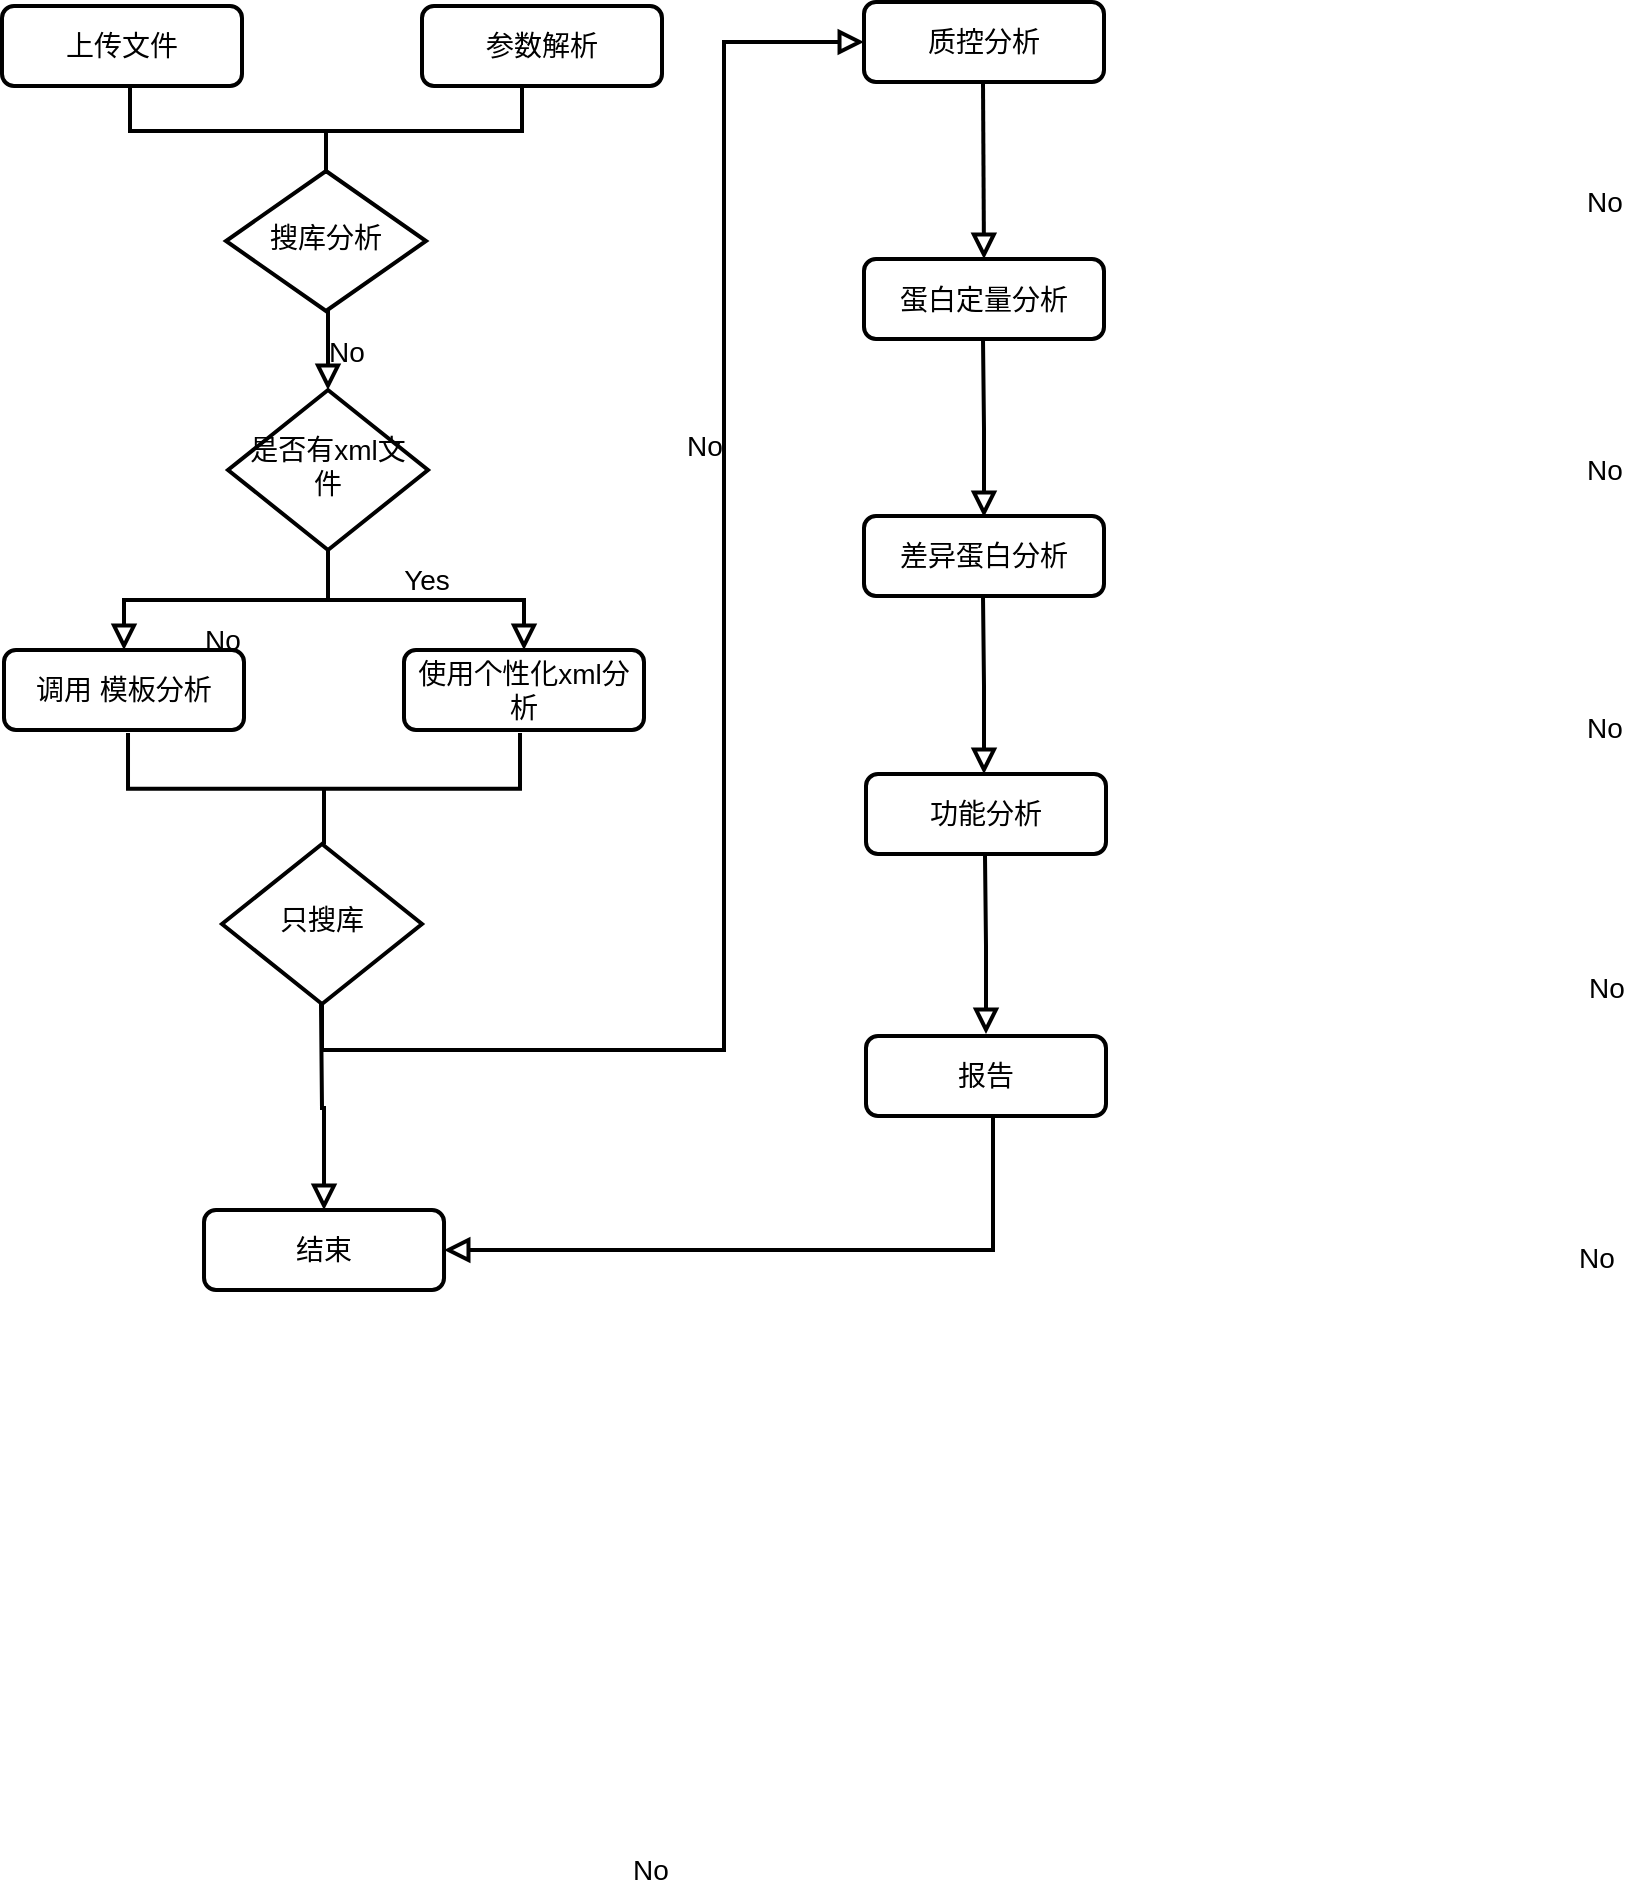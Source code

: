 <mxfile version="24.7.17">
  <diagram id="C5RBs43oDa-KdzZeNtuy" name="Page-1">
    <mxGraphModel dx="1398" dy="821" grid="0" gridSize="10" guides="1" tooltips="1" connect="1" arrows="1" fold="1" page="1" pageScale="1" pageWidth="827" pageHeight="1169" background="#ffffff" math="0" shadow="0">
      <root>
        <mxCell id="WIyWlLk6GJQsqaUBKTNV-0" />
        <mxCell id="WIyWlLk6GJQsqaUBKTNV-1" parent="WIyWlLk6GJQsqaUBKTNV-0" />
        <mxCell id="WIyWlLk6GJQsqaUBKTNV-3" value="参数解析" style="rounded=1;whiteSpace=wrap;html=1;fontSize=14;glass=0;strokeWidth=2;shadow=0;" parent="WIyWlLk6GJQsqaUBKTNV-1" vertex="1">
          <mxGeometry x="219" y="58" width="120" height="40" as="geometry" />
        </mxCell>
        <mxCell id="WIyWlLk6GJQsqaUBKTNV-6" value="搜库分析" style="rhombus;whiteSpace=wrap;html=1;shadow=0;fontFamily=Helvetica;fontSize=14;align=center;strokeWidth=2;spacing=6;spacingTop=-4;" parent="WIyWlLk6GJQsqaUBKTNV-1" vertex="1">
          <mxGeometry x="121" y="140.5" width="100" height="70" as="geometry" />
        </mxCell>
        <mxCell id="WIyWlLk6GJQsqaUBKTNV-8" value="No" style="rounded=0;html=1;jettySize=auto;orthogonalLoop=1;fontSize=14;endArrow=block;endFill=0;endSize=8;strokeWidth=2;shadow=0;labelBackgroundColor=none;edgeStyle=orthogonalEdgeStyle;" parent="WIyWlLk6GJQsqaUBKTNV-1" source="WIyWlLk6GJQsqaUBKTNV-10" target="WIyWlLk6GJQsqaUBKTNV-11" edge="1">
          <mxGeometry x="0.024" y="20" relative="1" as="geometry">
            <mxPoint as="offset" />
          </mxGeometry>
        </mxCell>
        <mxCell id="WIyWlLk6GJQsqaUBKTNV-9" value="Yes" style="edgeStyle=orthogonalEdgeStyle;rounded=0;html=1;jettySize=auto;orthogonalLoop=1;fontSize=14;endArrow=block;endFill=0;endSize=8;strokeWidth=2;shadow=0;labelBackgroundColor=none;" parent="WIyWlLk6GJQsqaUBKTNV-1" source="WIyWlLk6GJQsqaUBKTNV-10" target="WIyWlLk6GJQsqaUBKTNV-12" edge="1">
          <mxGeometry y="10" relative="1" as="geometry">
            <mxPoint as="offset" />
          </mxGeometry>
        </mxCell>
        <mxCell id="WIyWlLk6GJQsqaUBKTNV-10" value="是否有xml文件" style="rhombus;whiteSpace=wrap;html=1;shadow=0;fontFamily=Helvetica;fontSize=14;align=center;strokeWidth=2;spacing=6;spacingTop=-4;" parent="WIyWlLk6GJQsqaUBKTNV-1" vertex="1">
          <mxGeometry x="122" y="250" width="100" height="80" as="geometry" />
        </mxCell>
        <mxCell id="WIyWlLk6GJQsqaUBKTNV-11" value="调用 模板分析" style="rounded=1;whiteSpace=wrap;html=1;fontSize=14;glass=0;strokeWidth=2;shadow=0;" parent="WIyWlLk6GJQsqaUBKTNV-1" vertex="1">
          <mxGeometry x="10" y="380" width="120" height="40" as="geometry" />
        </mxCell>
        <mxCell id="WIyWlLk6GJQsqaUBKTNV-12" value="使用个性化xml分析" style="rounded=1;whiteSpace=wrap;html=1;fontSize=14;glass=0;strokeWidth=2;shadow=0;" parent="WIyWlLk6GJQsqaUBKTNV-1" vertex="1">
          <mxGeometry x="210" y="380" width="120" height="40" as="geometry" />
        </mxCell>
        <mxCell id="sfizNHroCG51r4Uy0pmc-1" value="只搜库" style="rhombus;whiteSpace=wrap;html=1;shadow=0;fontFamily=Helvetica;fontSize=14;align=center;strokeWidth=2;spacing=6;spacingTop=-4;" parent="WIyWlLk6GJQsqaUBKTNV-1" vertex="1">
          <mxGeometry x="119" y="477" width="100" height="80" as="geometry" />
        </mxCell>
        <mxCell id="sfizNHroCG51r4Uy0pmc-11" value="质控分析" style="rounded=1;whiteSpace=wrap;html=1;fontSize=14;glass=0;strokeWidth=2;shadow=0;" parent="WIyWlLk6GJQsqaUBKTNV-1" vertex="1">
          <mxGeometry x="440" y="56" width="120" height="40" as="geometry" />
        </mxCell>
        <mxCell id="ldzkVbUKlNvXcCogLFCZ-21" value="蛋白定量分析" style="rounded=1;whiteSpace=wrap;html=1;glass=0;strokeWidth=2;shadow=0;flipV=1;fontSize=14;" vertex="1" parent="WIyWlLk6GJQsqaUBKTNV-1">
          <mxGeometry x="440" y="184.5" width="120" height="40" as="geometry" />
        </mxCell>
        <mxCell id="ldzkVbUKlNvXcCogLFCZ-23" value="差异蛋白分析" style="rounded=1;whiteSpace=wrap;html=1;glass=0;strokeWidth=2;shadow=0;flipV=1;fontSize=14;" vertex="1" parent="WIyWlLk6GJQsqaUBKTNV-1">
          <mxGeometry x="440" y="313" width="120" height="40" as="geometry" />
        </mxCell>
        <mxCell id="ldzkVbUKlNvXcCogLFCZ-25" value="功能分析" style="rounded=1;whiteSpace=wrap;html=1;glass=0;strokeWidth=2;shadow=0;flipV=1;fontSize=14;" vertex="1" parent="WIyWlLk6GJQsqaUBKTNV-1">
          <mxGeometry x="441" y="442" width="120" height="40" as="geometry" />
        </mxCell>
        <mxCell id="ldzkVbUKlNvXcCogLFCZ-30" value="No" style="rounded=0;html=1;jettySize=auto;orthogonalLoop=1;fontSize=14;endArrow=block;endFill=0;endSize=8;strokeWidth=2;shadow=0;labelBackgroundColor=none;edgeStyle=orthogonalEdgeStyle;exitX=0.5;exitY=1;exitDx=0;exitDy=0;" edge="1" parent="WIyWlLk6GJQsqaUBKTNV-1" source="WIyWlLk6GJQsqaUBKTNV-6">
          <mxGeometry x="0.028" y="9" relative="1" as="geometry">
            <mxPoint as="offset" />
            <mxPoint x="171.5" y="232.5" as="sourcePoint" />
            <mxPoint x="172" y="250" as="targetPoint" />
            <Array as="points" />
          </mxGeometry>
        </mxCell>
        <mxCell id="ldzkVbUKlNvXcCogLFCZ-38" value="上传文件" style="rounded=1;whiteSpace=wrap;html=1;fontSize=14;glass=0;strokeWidth=2;shadow=0;" vertex="1" parent="WIyWlLk6GJQsqaUBKTNV-1">
          <mxGeometry x="9" y="58" width="120" height="40" as="geometry" />
        </mxCell>
        <mxCell id="ldzkVbUKlNvXcCogLFCZ-50" value="" style="strokeWidth=2;html=1;shape=mxgraph.flowchart.annotation_2;align=left;labelPosition=right;pointerEvents=1;flipV=1;flipH=1;rotation=90;fontSize=14;" vertex="1" parent="WIyWlLk6GJQsqaUBKTNV-1">
          <mxGeometry x="149.5" y="22.5" width="43" height="196" as="geometry" />
        </mxCell>
        <mxCell id="ldzkVbUKlNvXcCogLFCZ-52" value="" style="strokeWidth=2;html=1;shape=mxgraph.flowchart.annotation_2;align=left;labelPosition=right;pointerEvents=1;flipV=1;flipH=1;rotation=90;fontSize=14;" vertex="1" parent="WIyWlLk6GJQsqaUBKTNV-1">
          <mxGeometry x="142.13" y="351.38" width="55.75" height="196" as="geometry" />
        </mxCell>
        <mxCell id="ldzkVbUKlNvXcCogLFCZ-53" value="No" style="rounded=0;html=1;jettySize=auto;orthogonalLoop=1;fontSize=14;endArrow=block;endFill=0;endSize=8;strokeWidth=2;shadow=0;labelBackgroundColor=none;edgeStyle=orthogonalEdgeStyle;entryX=0;entryY=0.5;entryDx=0;entryDy=0;" edge="1" parent="WIyWlLk6GJQsqaUBKTNV-1" target="sfizNHroCG51r4Uy0pmc-11">
          <mxGeometry x="0.319" y="10" relative="1" as="geometry">
            <mxPoint as="offset" />
            <mxPoint x="169" y="557" as="sourcePoint" />
            <mxPoint x="370" y="60" as="targetPoint" />
            <Array as="points">
              <mxPoint x="169" y="580" />
              <mxPoint x="370" y="580" />
              <mxPoint x="370" y="76" />
            </Array>
          </mxGeometry>
        </mxCell>
        <mxCell id="ldzkVbUKlNvXcCogLFCZ-55" value="No" style="rounded=0;html=1;jettySize=auto;orthogonalLoop=1;fontSize=14;endArrow=block;endFill=0;endSize=8;strokeWidth=2;shadow=0;labelBackgroundColor=none;edgeStyle=orthogonalEdgeStyle;exitX=0.5;exitY=1;exitDx=0;exitDy=0;entryX=0.5;entryY=0;entryDx=0;entryDy=0;" edge="1" parent="WIyWlLk6GJQsqaUBKTNV-1" target="ldzkVbUKlNvXcCogLFCZ-21">
          <mxGeometry x="0.396" y="310" relative="1" as="geometry">
            <mxPoint as="offset" />
            <mxPoint x="499.5" y="96" as="sourcePoint" />
            <mxPoint x="500.5" y="135" as="targetPoint" />
            <Array as="points" />
          </mxGeometry>
        </mxCell>
        <mxCell id="ldzkVbUKlNvXcCogLFCZ-56" value="No" style="rounded=0;html=1;jettySize=auto;orthogonalLoop=1;fontSize=14;endArrow=block;endFill=0;endSize=8;strokeWidth=2;shadow=0;labelBackgroundColor=none;edgeStyle=orthogonalEdgeStyle;exitX=0.5;exitY=1;exitDx=0;exitDy=0;entryX=0.5;entryY=0;entryDx=0;entryDy=0;" edge="1" parent="WIyWlLk6GJQsqaUBKTNV-1">
          <mxGeometry x="0.396" y="310" relative="1" as="geometry">
            <mxPoint as="offset" />
            <mxPoint x="499.5" y="224.5" as="sourcePoint" />
            <mxPoint x="500" y="313.5" as="targetPoint" />
            <Array as="points" />
          </mxGeometry>
        </mxCell>
        <mxCell id="ldzkVbUKlNvXcCogLFCZ-57" value="No" style="rounded=0;html=1;jettySize=auto;orthogonalLoop=1;fontSize=14;endArrow=block;endFill=0;endSize=8;strokeWidth=2;shadow=0;labelBackgroundColor=none;edgeStyle=orthogonalEdgeStyle;exitX=0.5;exitY=1;exitDx=0;exitDy=0;entryX=0.5;entryY=0;entryDx=0;entryDy=0;" edge="1" parent="WIyWlLk6GJQsqaUBKTNV-1">
          <mxGeometry x="0.396" y="310" relative="1" as="geometry">
            <mxPoint as="offset" />
            <mxPoint x="499.5" y="353" as="sourcePoint" />
            <mxPoint x="500" y="442" as="targetPoint" />
            <Array as="points" />
          </mxGeometry>
        </mxCell>
        <mxCell id="ldzkVbUKlNvXcCogLFCZ-59" value="报告" style="rounded=1;whiteSpace=wrap;html=1;glass=0;strokeWidth=2;shadow=0;flipV=1;fontSize=14;" vertex="1" parent="WIyWlLk6GJQsqaUBKTNV-1">
          <mxGeometry x="441" y="573" width="120" height="40" as="geometry" />
        </mxCell>
        <mxCell id="ldzkVbUKlNvXcCogLFCZ-60" value="No" style="rounded=0;html=1;jettySize=auto;orthogonalLoop=1;fontSize=14;endArrow=block;endFill=0;endSize=8;strokeWidth=2;shadow=0;labelBackgroundColor=none;edgeStyle=orthogonalEdgeStyle;exitX=0.5;exitY=1;exitDx=0;exitDy=0;entryX=1;entryY=0.5;entryDx=0;entryDy=0;" edge="1" parent="WIyWlLk6GJQsqaUBKTNV-1" target="ldzkVbUKlNvXcCogLFCZ-62">
          <mxGeometry x="0.396" y="310" relative="1" as="geometry">
            <mxPoint as="offset" />
            <mxPoint x="504.5" y="613" as="sourcePoint" />
            <mxPoint x="241" y="680" as="targetPoint" />
            <Array as="points">
              <mxPoint x="505" y="680" />
            </Array>
          </mxGeometry>
        </mxCell>
        <mxCell id="ldzkVbUKlNvXcCogLFCZ-61" value="No" style="rounded=0;html=1;jettySize=auto;orthogonalLoop=1;fontSize=14;endArrow=block;endFill=0;endSize=8;strokeWidth=2;shadow=0;labelBackgroundColor=none;edgeStyle=orthogonalEdgeStyle;exitX=0.5;exitY=1;exitDx=0;exitDy=0;entryX=0.5;entryY=0;entryDx=0;entryDy=0;" edge="1" parent="WIyWlLk6GJQsqaUBKTNV-1" target="ldzkVbUKlNvXcCogLFCZ-62">
          <mxGeometry x="1" y="652" relative="1" as="geometry">
            <mxPoint x="-16" y="24" as="offset" />
            <mxPoint x="168.5" y="557" as="sourcePoint" />
            <mxPoint x="169" y="600" as="targetPoint" />
            <Array as="points" />
          </mxGeometry>
        </mxCell>
        <mxCell id="ldzkVbUKlNvXcCogLFCZ-62" value="结束" style="rounded=1;whiteSpace=wrap;html=1;glass=0;strokeWidth=2;shadow=0;flipV=1;fontSize=14;" vertex="1" parent="WIyWlLk6GJQsqaUBKTNV-1">
          <mxGeometry x="110.01" y="660" width="120" height="40" as="geometry" />
        </mxCell>
        <mxCell id="ldzkVbUKlNvXcCogLFCZ-65" value="No" style="rounded=0;html=1;jettySize=auto;orthogonalLoop=1;fontSize=14;endArrow=block;endFill=0;endSize=8;strokeWidth=2;shadow=0;labelBackgroundColor=none;edgeStyle=orthogonalEdgeStyle;exitX=0.5;exitY=1;exitDx=0;exitDy=0;entryX=0.5;entryY=0;entryDx=0;entryDy=0;" edge="1" parent="WIyWlLk6GJQsqaUBKTNV-1">
          <mxGeometry x="0.396" y="310" relative="1" as="geometry">
            <mxPoint as="offset" />
            <mxPoint x="500.5" y="483" as="sourcePoint" />
            <mxPoint x="501" y="572" as="targetPoint" />
            <Array as="points" />
          </mxGeometry>
        </mxCell>
      </root>
    </mxGraphModel>
  </diagram>
</mxfile>
